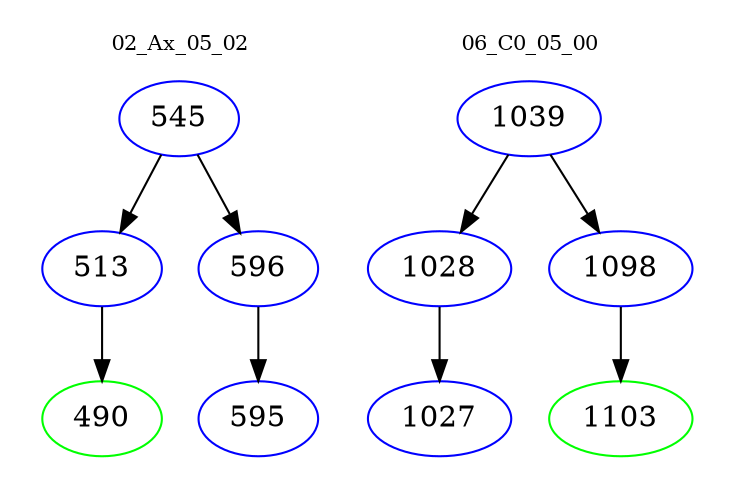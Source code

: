 digraph{
subgraph cluster_0 {
color = white
label = "02_Ax_05_02";
fontsize=10;
T0_545 [label="545", color="blue"]
T0_545 -> T0_513 [color="black"]
T0_513 [label="513", color="blue"]
T0_513 -> T0_490 [color="black"]
T0_490 [label="490", color="green"]
T0_545 -> T0_596 [color="black"]
T0_596 [label="596", color="blue"]
T0_596 -> T0_595 [color="black"]
T0_595 [label="595", color="blue"]
}
subgraph cluster_1 {
color = white
label = "06_C0_05_00";
fontsize=10;
T1_1039 [label="1039", color="blue"]
T1_1039 -> T1_1028 [color="black"]
T1_1028 [label="1028", color="blue"]
T1_1028 -> T1_1027 [color="black"]
T1_1027 [label="1027", color="blue"]
T1_1039 -> T1_1098 [color="black"]
T1_1098 [label="1098", color="blue"]
T1_1098 -> T1_1103 [color="black"]
T1_1103 [label="1103", color="green"]
}
}
